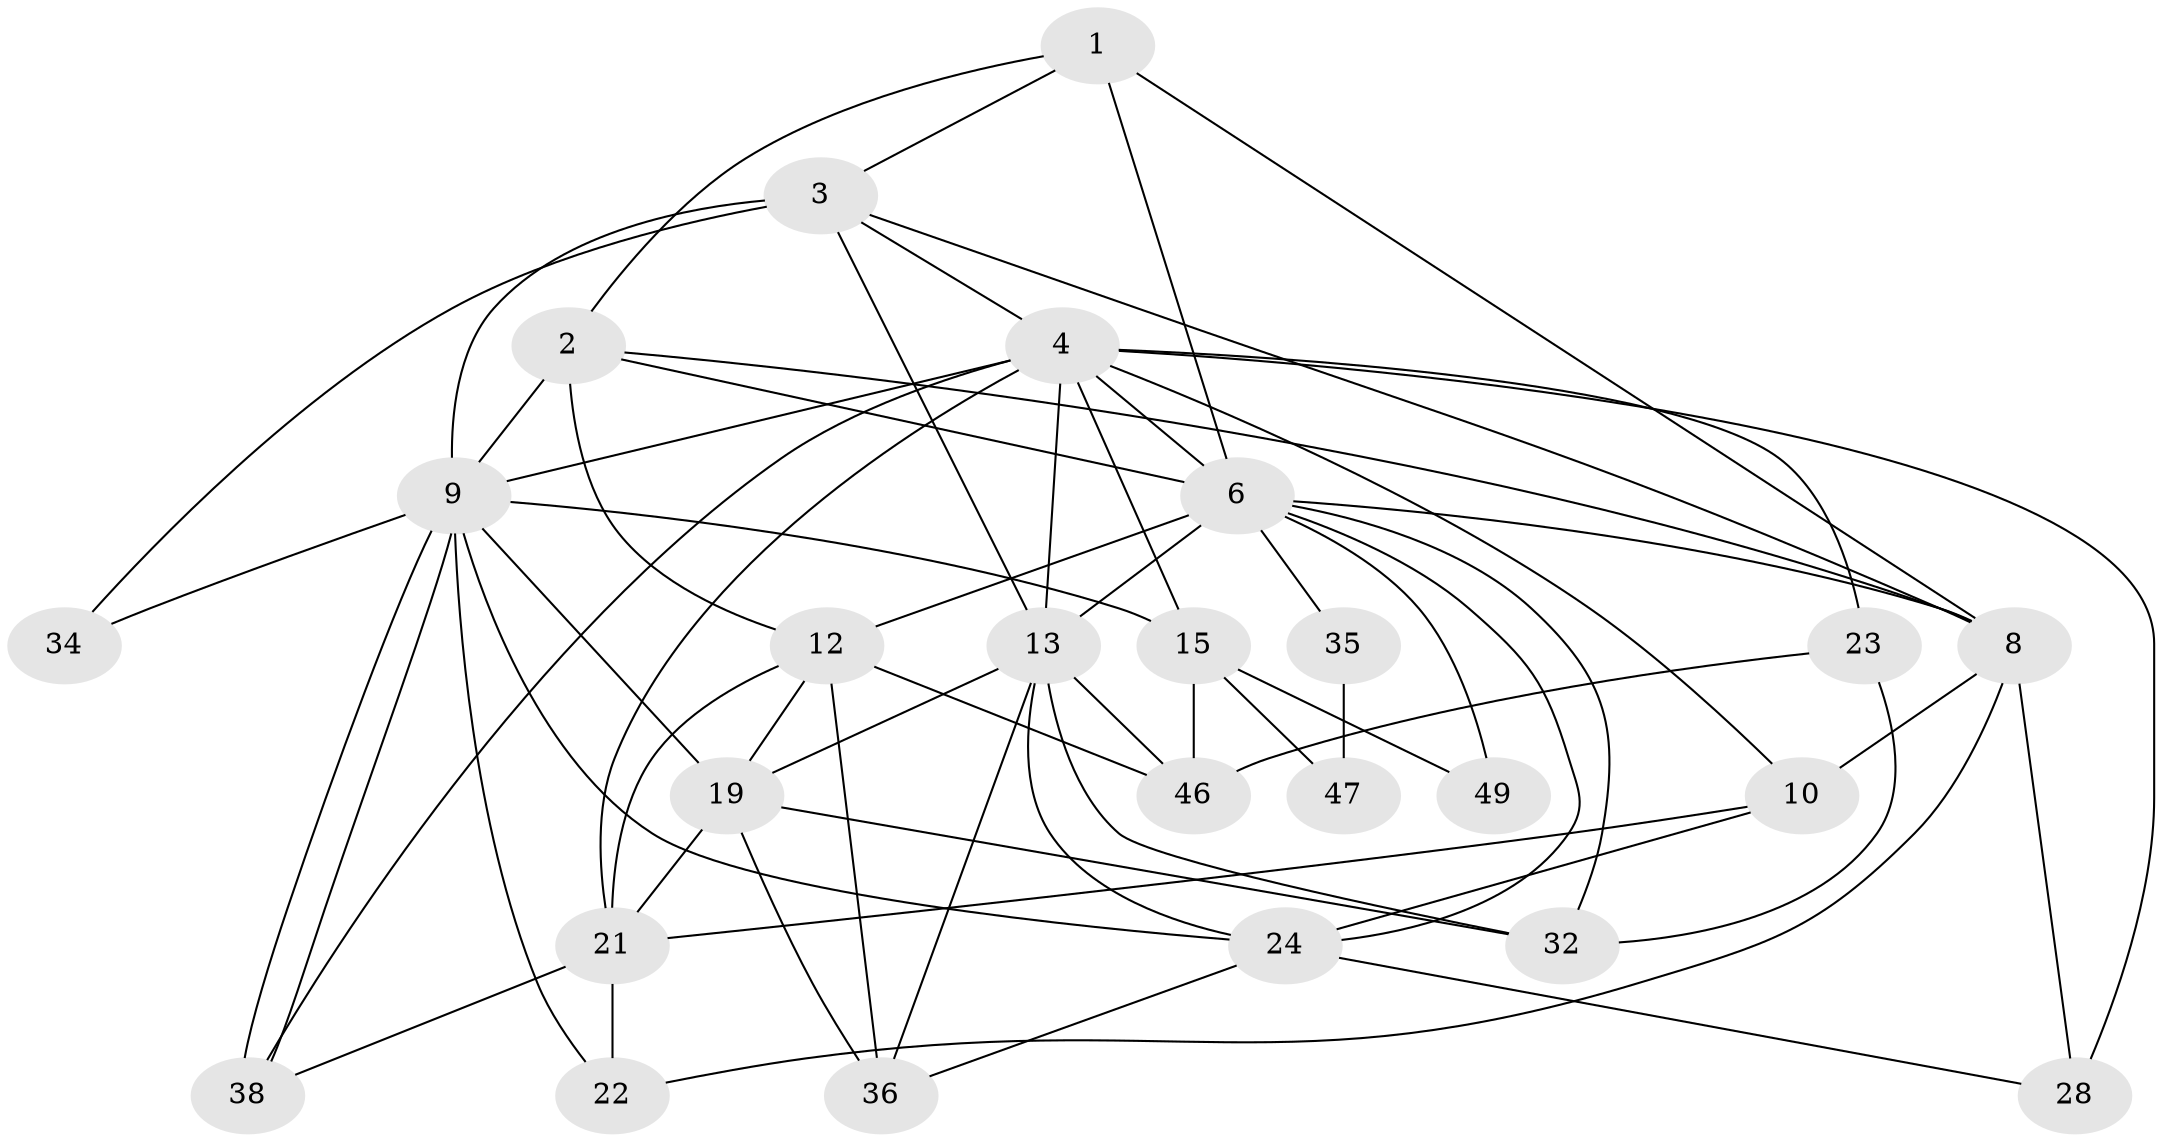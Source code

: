 // original degree distribution, {2: 0.14, 3: 0.3, 4: 0.22, 5: 0.18, 7: 0.08, 6: 0.08}
// Generated by graph-tools (version 1.1) at 2025/14/03/09/25 04:14:50]
// undirected, 25 vertices, 63 edges
graph export_dot {
graph [start="1"]
  node [color=gray90,style=filled];
  1 [super="+5"];
  2 [super="+33"];
  3 [super="+29+27"];
  4 [super="+41+7"];
  6 [super="+25+44+39"];
  8 [super="+17+14"];
  9 [super="+11"];
  10 [super="+31+37"];
  12 [super="+30+45"];
  13 [super="+20+16"];
  15;
  19;
  21;
  22;
  23;
  24 [super="+50+26"];
  28;
  32 [super="+42"];
  34;
  35;
  36;
  38;
  46;
  47;
  49;
  1 -- 2;
  1 -- 3;
  1 -- 8;
  1 -- 6;
  2 -- 12;
  2 -- 9;
  2 -- 8;
  2 -- 6;
  3 -- 34 [weight=2];
  3 -- 13;
  3 -- 4 [weight=2];
  3 -- 9;
  3 -- 8;
  4 -- 21;
  4 -- 23;
  4 -- 28;
  4 -- 15;
  4 -- 10 [weight=2];
  4 -- 13;
  4 -- 6;
  4 -- 38;
  4 -- 9;
  6 -- 35 [weight=2];
  6 -- 12;
  6 -- 24;
  6 -- 13 [weight=5];
  6 -- 8 [weight=3];
  6 -- 32;
  6 -- 49;
  8 -- 28;
  8 -- 22;
  8 -- 10;
  9 -- 38;
  9 -- 38;
  9 -- 22;
  9 -- 34;
  9 -- 19;
  9 -- 24;
  9 -- 15;
  10 -- 21;
  10 -- 24;
  12 -- 46;
  12 -- 21;
  12 -- 36;
  12 -- 19;
  13 -- 32;
  13 -- 19;
  13 -- 46;
  13 -- 36;
  13 -- 24;
  15 -- 46;
  15 -- 47;
  15 -- 49;
  19 -- 21;
  19 -- 36;
  19 -- 32;
  21 -- 22;
  21 -- 38;
  23 -- 46;
  23 -- 32;
  24 -- 28;
  24 -- 36;
  35 -- 47;
}
